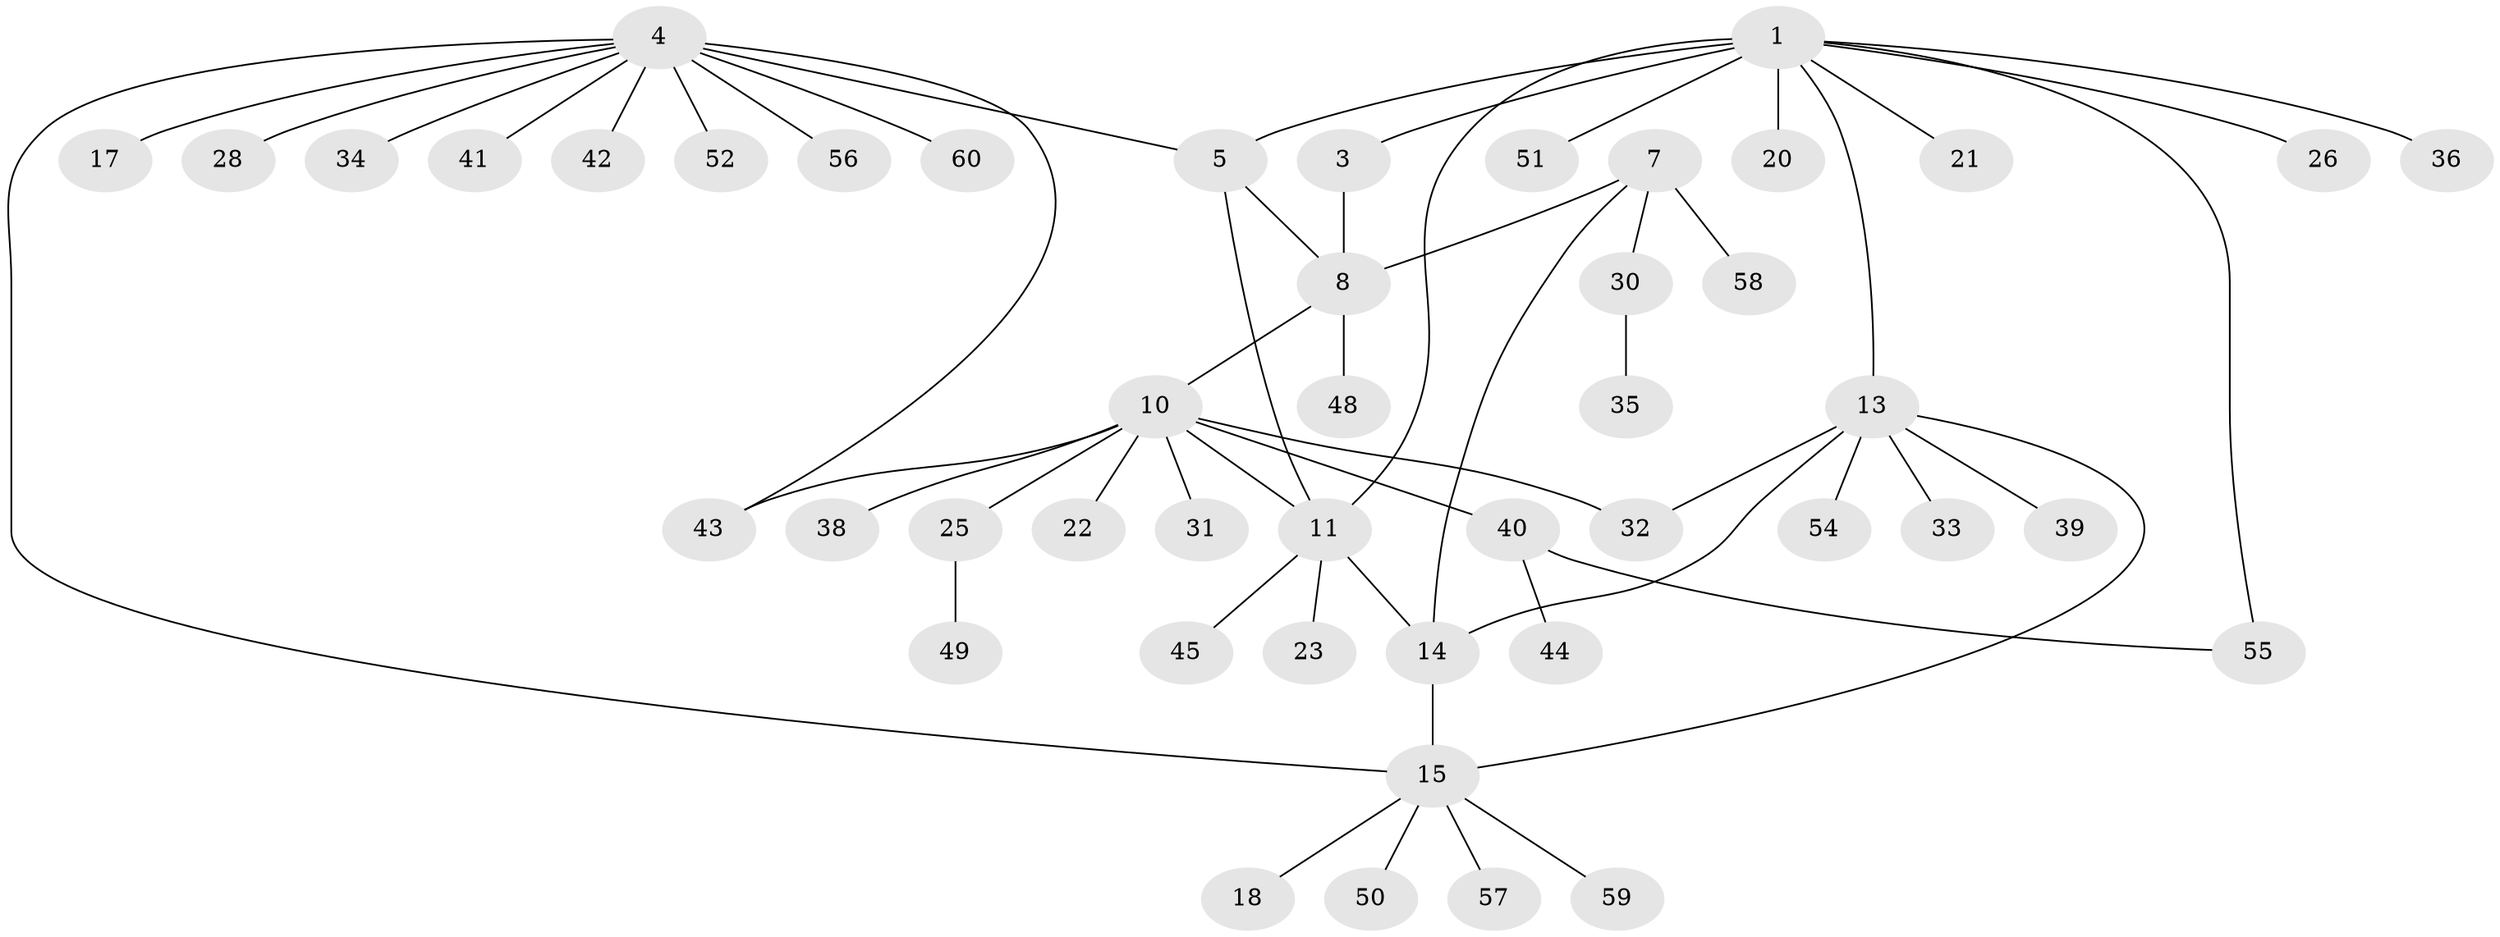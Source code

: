 // original degree distribution, {5: 0.06666666666666667, 8: 0.016666666666666666, 3: 0.05, 12: 0.016666666666666666, 6: 0.03333333333333333, 2: 0.15, 4: 0.06666666666666667, 10: 0.016666666666666666, 7: 0.016666666666666666, 1: 0.5666666666666667}
// Generated by graph-tools (version 1.1) at 2025/42/03/06/25 10:42:09]
// undirected, 47 vertices, 56 edges
graph export_dot {
graph [start="1"]
  node [color=gray90,style=filled];
  1 [super="+2"];
  3;
  4 [super="+6"];
  5 [super="+27"];
  7 [super="+53"];
  8 [super="+9"];
  10 [super="+24"];
  11 [super="+12"];
  13 [super="+29"];
  14 [super="+16"];
  15 [super="+19"];
  17;
  18;
  20;
  21;
  22;
  23;
  25;
  26;
  28;
  30 [super="+46"];
  31;
  32;
  33;
  34;
  35;
  36 [super="+37"];
  38;
  39 [super="+47"];
  40;
  41;
  42;
  43;
  44;
  45;
  48;
  49;
  50;
  51;
  52;
  54;
  55;
  56;
  57;
  58;
  59;
  60;
  1 -- 3 [weight=2];
  1 -- 11;
  1 -- 36;
  1 -- 51;
  1 -- 5;
  1 -- 13;
  1 -- 20;
  1 -- 21;
  1 -- 55;
  1 -- 26;
  3 -- 8;
  4 -- 5 [weight=2];
  4 -- 15;
  4 -- 17;
  4 -- 28;
  4 -- 34;
  4 -- 41;
  4 -- 42;
  4 -- 43;
  4 -- 52;
  4 -- 56;
  4 -- 60;
  5 -- 8;
  5 -- 11;
  7 -- 8 [weight=2];
  7 -- 14;
  7 -- 30;
  7 -- 58;
  8 -- 10;
  8 -- 48;
  10 -- 11 [weight=2];
  10 -- 22;
  10 -- 25;
  10 -- 32;
  10 -- 38;
  10 -- 40;
  10 -- 43;
  10 -- 31;
  11 -- 14;
  11 -- 45;
  11 -- 23;
  13 -- 14;
  13 -- 15;
  13 -- 32;
  13 -- 39;
  13 -- 54;
  13 -- 33;
  14 -- 15;
  15 -- 18;
  15 -- 57;
  15 -- 50;
  15 -- 59;
  25 -- 49;
  30 -- 35;
  40 -- 44;
  40 -- 55;
}
